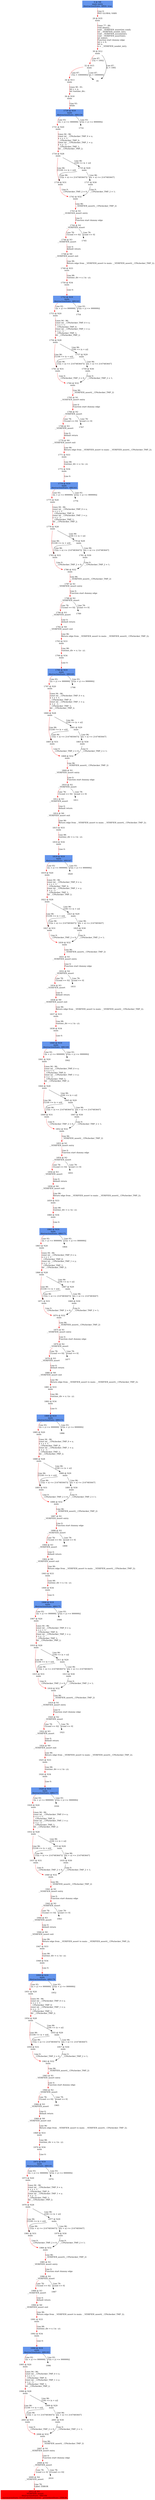 digraph ARG {
node [style="filled" shape="box" color="white"]
0 [fillcolor="cornflowerblue" label="0 @ N8\nmain entry\nAbstractionState: ABS0: true\n" id="0"]
29 [label="29 @ N35\nmain\n" id="29"]
30 [label="30 @ N12\nmain\n" id="30"]
32 [label="32 @ N15\nmain\n" id="32"]
34 [label="34 @ N13\nmain\n" id="34"]
36 [label="36 @ N18\nmain\n" id="36"]
1730 [fillcolor="cornflowerblue" label="1730 @ N19\nmain\nAbstractionState: ABS159\n" id="1730"]
1731 [label="1731 @ N20\nmain\n" id="1731"]
1734 [label="1734 @ N28\nmain\n" id="1734"]
1739 [label="1739 @ N31\nmain\n" id="1739"]
1742 [label="1742 @ N32\nmain\n" id="1742"]
1743 [label="1743 @ N1\n__VERIFIER_assert entry\n" id="1743"]
1744 [label="1744 @ N2\n__VERIFIER_assert\n" id="1744"]
1746 [label="1746 @ N3\n__VERIFIER_assert\n" id="1746"]
1748 [label="1748 @ N0\n__VERIFIER_assert exit\n" id="1748"]
1749 [label="1749 @ N33\nmain\n" id="1749"]
1750 [label="1750 @ N34\nmain\n" id="1750"]
1752 [fillcolor="cornflowerblue" label="1752 @ N19\nmain\nAbstractionState: ABS161\n" id="1752"]
1753 [label="1753 @ N20\nmain\n" id="1753"]
1756 [label="1756 @ N28\nmain\n" id="1756"]
1761 [label="1761 @ N31\nmain\n" id="1761"]
1764 [label="1764 @ N32\nmain\n" id="1764"]
1765 [label="1765 @ N1\n__VERIFIER_assert entry\n" id="1765"]
1766 [label="1766 @ N2\n__VERIFIER_assert\n" id="1766"]
1768 [label="1768 @ N3\n__VERIFIER_assert\n" id="1768"]
1770 [label="1770 @ N0\n__VERIFIER_assert exit\n" id="1770"]
1771 [label="1771 @ N33\nmain\n" id="1771"]
1772 [label="1772 @ N34\nmain\n" id="1772"]
1774 [fillcolor="cornflowerblue" label="1774 @ N19\nmain\nAbstractionState: ABS163\n" id="1774"]
1775 [label="1775 @ N20\nmain\n" id="1775"]
1778 [label="1778 @ N28\nmain\n" id="1778"]
1783 [label="1783 @ N31\nmain\n" id="1783"]
1786 [label="1786 @ N32\nmain\n" id="1786"]
1787 [label="1787 @ N1\n__VERIFIER_assert entry\n" id="1787"]
1788 [label="1788 @ N2\n__VERIFIER_assert\n" id="1788"]
1790 [label="1790 @ N3\n__VERIFIER_assert\n" id="1790"]
1792 [label="1792 @ N0\n__VERIFIER_assert exit\n" id="1792"]
1793 [label="1793 @ N33\nmain\n" id="1793"]
1794 [label="1794 @ N34\nmain\n" id="1794"]
1796 [fillcolor="cornflowerblue" label="1796 @ N19\nmain\nAbstractionState: ABS165\n" id="1796"]
1797 [label="1797 @ N20\nmain\n" id="1797"]
1800 [label="1800 @ N28\nmain\n" id="1800"]
1805 [label="1805 @ N31\nmain\n" id="1805"]
1808 [label="1808 @ N32\nmain\n" id="1808"]
1809 [label="1809 @ N1\n__VERIFIER_assert entry\n" id="1809"]
1810 [label="1810 @ N2\n__VERIFIER_assert\n" id="1810"]
1812 [label="1812 @ N3\n__VERIFIER_assert\n" id="1812"]
1814 [label="1814 @ N0\n__VERIFIER_assert exit\n" id="1814"]
1815 [label="1815 @ N33\nmain\n" id="1815"]
1816 [label="1816 @ N34\nmain\n" id="1816"]
1818 [fillcolor="cornflowerblue" label="1818 @ N19\nmain\nAbstractionState: ABS167\n" id="1818"]
1819 [label="1819 @ N20\nmain\n" id="1819"]
1822 [label="1822 @ N28\nmain\n" id="1822"]
1827 [label="1827 @ N31\nmain\n" id="1827"]
1830 [label="1830 @ N32\nmain\n" id="1830"]
1831 [label="1831 @ N1\n__VERIFIER_assert entry\n" id="1831"]
1832 [label="1832 @ N2\n__VERIFIER_assert\n" id="1832"]
1834 [label="1834 @ N3\n__VERIFIER_assert\n" id="1834"]
1836 [label="1836 @ N0\n__VERIFIER_assert exit\n" id="1836"]
1837 [label="1837 @ N33\nmain\n" id="1837"]
1838 [label="1838 @ N34\nmain\n" id="1838"]
1840 [fillcolor="cornflowerblue" label="1840 @ N19\nmain\nAbstractionState: ABS169\n" id="1840"]
1841 [label="1841 @ N20\nmain\n" id="1841"]
1844 [label="1844 @ N28\nmain\n" id="1844"]
1849 [label="1849 @ N31\nmain\n" id="1849"]
1852 [label="1852 @ N32\nmain\n" id="1852"]
1853 [label="1853 @ N1\n__VERIFIER_assert entry\n" id="1853"]
1854 [label="1854 @ N2\n__VERIFIER_assert\n" id="1854"]
1856 [label="1856 @ N3\n__VERIFIER_assert\n" id="1856"]
1858 [label="1858 @ N0\n__VERIFIER_assert exit\n" id="1858"]
1859 [label="1859 @ N33\nmain\n" id="1859"]
1860 [label="1860 @ N34\nmain\n" id="1860"]
1862 [fillcolor="cornflowerblue" label="1862 @ N19\nmain\nAbstractionState: ABS171\n" id="1862"]
1863 [label="1863 @ N20\nmain\n" id="1863"]
1866 [label="1866 @ N28\nmain\n" id="1866"]
1871 [label="1871 @ N31\nmain\n" id="1871"]
1874 [label="1874 @ N32\nmain\n" id="1874"]
1875 [label="1875 @ N1\n__VERIFIER_assert entry\n" id="1875"]
1876 [label="1876 @ N2\n__VERIFIER_assert\n" id="1876"]
1878 [label="1878 @ N3\n__VERIFIER_assert\n" id="1878"]
1880 [label="1880 @ N0\n__VERIFIER_assert exit\n" id="1880"]
1881 [label="1881 @ N33\nmain\n" id="1881"]
1882 [label="1882 @ N34\nmain\n" id="1882"]
1884 [fillcolor="cornflowerblue" label="1884 @ N19\nmain\nAbstractionState: ABS173\n" id="1884"]
1885 [label="1885 @ N20\nmain\n" id="1885"]
1888 [label="1888 @ N28\nmain\n" id="1888"]
1893 [label="1893 @ N31\nmain\n" id="1893"]
1896 [label="1896 @ N32\nmain\n" id="1896"]
1897 [label="1897 @ N1\n__VERIFIER_assert entry\n" id="1897"]
1898 [label="1898 @ N2\n__VERIFIER_assert\n" id="1898"]
1900 [label="1900 @ N3\n__VERIFIER_assert\n" id="1900"]
1902 [label="1902 @ N0\n__VERIFIER_assert exit\n" id="1902"]
1903 [label="1903 @ N33\nmain\n" id="1903"]
1904 [label="1904 @ N34\nmain\n" id="1904"]
1906 [fillcolor="cornflowerblue" label="1906 @ N19\nmain\nAbstractionState: ABS175\n" id="1906"]
1907 [label="1907 @ N20\nmain\n" id="1907"]
1910 [label="1910 @ N28\nmain\n" id="1910"]
1915 [label="1915 @ N31\nmain\n" id="1915"]
1918 [label="1918 @ N32\nmain\n" id="1918"]
1919 [label="1919 @ N1\n__VERIFIER_assert entry\n" id="1919"]
1920 [label="1920 @ N2\n__VERIFIER_assert\n" id="1920"]
1922 [label="1922 @ N3\n__VERIFIER_assert\n" id="1922"]
1924 [label="1924 @ N0\n__VERIFIER_assert exit\n" id="1924"]
1925 [label="1925 @ N33\nmain\n" id="1925"]
1926 [label="1926 @ N34\nmain\n" id="1926"]
1928 [fillcolor="cornflowerblue" label="1928 @ N19\nmain\nAbstractionState: ABS177\n" id="1928"]
1929 [label="1929 @ N20\nmain\n" id="1929"]
1932 [label="1932 @ N28\nmain\n" id="1932"]
1937 [label="1937 @ N31\nmain\n" id="1937"]
1940 [label="1940 @ N32\nmain\n" id="1940"]
1941 [label="1941 @ N1\n__VERIFIER_assert entry\n" id="1941"]
1942 [label="1942 @ N2\n__VERIFIER_assert\n" id="1942"]
1944 [label="1944 @ N3\n__VERIFIER_assert\n" id="1944"]
1946 [label="1946 @ N0\n__VERIFIER_assert exit\n" id="1946"]
1947 [label="1947 @ N33\nmain\n" id="1947"]
1948 [label="1948 @ N34\nmain\n" id="1948"]
1950 [fillcolor="cornflowerblue" label="1950 @ N19\nmain\nAbstractionState: ABS179\n" id="1950"]
1951 [label="1951 @ N20\nmain\n" id="1951"]
1954 [label="1954 @ N28\nmain\n" id="1954"]
1959 [label="1959 @ N31\nmain\n" id="1959"]
1962 [label="1962 @ N32\nmain\n" id="1962"]
1963 [label="1963 @ N1\n__VERIFIER_assert entry\n" id="1963"]
1964 [label="1964 @ N2\n__VERIFIER_assert\n" id="1964"]
1966 [label="1966 @ N3\n__VERIFIER_assert\n" id="1966"]
1968 [label="1968 @ N0\n__VERIFIER_assert exit\n" id="1968"]
1969 [label="1969 @ N33\nmain\n" id="1969"]
1970 [label="1970 @ N34\nmain\n" id="1970"]
1972 [fillcolor="cornflowerblue" label="1972 @ N19\nmain\nAbstractionState: ABS181\n" id="1972"]
1973 [label="1973 @ N20\nmain\n" id="1973"]
1976 [label="1976 @ N28\nmain\n" id="1976"]
1981 [label="1981 @ N31\nmain\n" id="1981"]
1984 [label="1984 @ N32\nmain\n" id="1984"]
1985 [label="1985 @ N1\n__VERIFIER_assert entry\n" id="1985"]
1986 [label="1986 @ N2\n__VERIFIER_assert\n" id="1986"]
1988 [label="1988 @ N3\n__VERIFIER_assert\n" id="1988"]
1990 [label="1990 @ N0\n__VERIFIER_assert exit\n" id="1990"]
1991 [label="1991 @ N33\nmain\n" id="1991"]
1992 [label="1992 @ N34\nmain\n" id="1992"]
1994 [fillcolor="cornflowerblue" label="1994 @ N19\nmain\nAbstractionState: ABS183\n" id="1994"]
1995 [label="1995 @ N20\nmain\n" id="1995"]
1998 [label="1998 @ N28\nmain\n" id="1998"]
2003 [label="2003 @ N31\nmain\n" id="2003"]
2006 [label="2006 @ N32\nmain\n" id="2006"]
2007 [label="2007 @ N1\n__VERIFIER_assert entry\n" id="2007"]
2008 [label="2008 @ N2\n__VERIFIER_assert\n" id="2008"]
2009 [label="2009 @ N4\n__VERIFIER_assert\n" id="2009"]
2012 [fillcolor="red" label="2012 @ N5\n__VERIFIER_assert\nAbstractionState: ABS184\n AutomatonState: ErrorLabelAutomaton: _predefinedState_ERROR\n" id="2012"]
1999 [label="1999 @ N29\nmain\n" id="1999"]
2001 [label="2001 @ N30\nmain\n" id="2001"]
1977 [label="1977 @ N29\nmain\n" id="1977"]
1979 [label="1979 @ N30\nmain\n" id="1979"]
1955 [label="1955 @ N29\nmain\n" id="1955"]
1957 [label="1957 @ N30\nmain\n" id="1957"]
1933 [label="1933 @ N29\nmain\n" id="1933"]
1935 [label="1935 @ N30\nmain\n" id="1935"]
1911 [label="1911 @ N29\nmain\n" id="1911"]
1913 [label="1913 @ N30\nmain\n" id="1913"]
1889 [label="1889 @ N29\nmain\n" id="1889"]
1891 [label="1891 @ N30\nmain\n" id="1891"]
1867 [label="1867 @ N29\nmain\n" id="1867"]
1869 [label="1869 @ N30\nmain\n" id="1869"]
1845 [label="1845 @ N29\nmain\n" id="1845"]
1847 [label="1847 @ N30\nmain\n" id="1847"]
1823 [label="1823 @ N29\nmain\n" id="1823"]
1825 [label="1825 @ N30\nmain\n" id="1825"]
1801 [label="1801 @ N29\nmain\n" id="1801"]
1803 [label="1803 @ N30\nmain\n" id="1803"]
1779 [label="1779 @ N29\nmain\n" id="1779"]
1781 [label="1781 @ N30\nmain\n" id="1781"]
1757 [label="1757 @ N29\nmain\n" id="1757"]
1759 [label="1759 @ N30\nmain\n" id="1759"]
1735 [label="1735 @ N29\nmain\n" id="1735"]
1737 [label="1737 @ N30\nmain\n" id="1737"]
0 -> 29 [color="red" label="Line 0: \lINIT GLOBAL VARS\l" id="0 -> 29"]
29 -> 30 [color="red" label="Lines 77 - 86: \lvoid abort();\lvoid __VERIFIER_assert(int cond);\lint __VERIFIER_nondet_int();\lvoid __VERIFIER_assume(int);\lvoid __VERIFIER_assert(int);\lint main();\lFunction start dummy edge\lint x = 0;\lint n;\ln = __VERIFIER_nondet_int();\l" id="29 -> 30"]
30 -> 32 [color="red" label="Line 87: \l[!(n < 100)]\l" id="30 -> 32"]
30 -> 35 [label="Line 87: \l[n < 100]\l" id="30 -> 35"]
32 -> 34 [color="red" label="Line 87: \l[!(n > 1000000)]\l" id="32 -> 34"]
32 -> 35 [label="Line 87: \l[n > 1000000]\l" id="32 -> 35"]
34 -> 36 [color="red" label="Lines 90 - 91: \lint y = n;\lint runtime_div;\l" id="34 -> 36"]
36 -> 1730 [color="red" label="Line 93: \lwhile\l" id="36 -> 1730"]
1730 -> 1731 [color="red" label="Line 93: \l[(x + y) <= 999999]\l" id="1730 -> 1731"]
1730 -> 1732 [label="Line 93: \l[!((x + y) <= 999999)]\l" id="1730 -> 1732"]
1731 -> 1734 [color="red" label="Lines 94 - 96: \lconst int __CPAchecker_TMP_0 = x;\lx = x + 1;\l__CPAchecker_TMP_0;\lconst int __CPAchecker_TMP_1 = y;\ly = y - 1;\l__CPAchecker_TMP_1;\lint __CPAchecker_TMP_2;\l" id="1731 -> 1734"]
1734 -> 1735 [label="Line 96: \l[100 <= (x + n)]\l" id="1734 -> 1735"]
1734 -> 1739 [color="red" label="Line 96: \l[!(100 <= (x + n))]\l" id="1734 -> 1739"]
1739 -> 1742 [color="red" label="Line 0: \l__CPAchecker_TMP_2 = 0;\l" id="1739 -> 1742"]
1742 -> 1743 [color="red" label="Line 96: \l__VERIFIER_assert(__CPAchecker_TMP_2)\l" id="1742 -> 1743"]
1743 -> 1744 [color="red" label="Line 0: \lFunction start dummy edge\l" id="1743 -> 1744"]
1744 -> 1745 [label="Line 78: \l[cond == 0]\l" id="1744 -> 1745"]
1744 -> 1746 [color="red" label="Line 78: \l[!(cond == 0)]\l" id="1744 -> 1746"]
1746 -> 1748 [color="red" label="Line 0: \ldefault return\l" id="1746 -> 1748"]
1748 -> 1749 [color="red" label="Line 96: \lReturn edge from __VERIFIER_assert to main: __VERIFIER_assert(__CPAchecker_TMP_2);\l" id="1748 -> 1749"]
1749 -> 1750 [color="red" label="Line 98: \lruntime_div = x / (n - y);\l" id="1749 -> 1750"]
1750 -> 1752 [color="red" label="Line 0: \l\l" id="1750 -> 1752"]
1752 -> 1753 [color="red" label="Line 93: \l[(x + y) <= 999999]\l" id="1752 -> 1753"]
1752 -> 1754 [label="Line 93: \l[!((x + y) <= 999999)]\l" id="1752 -> 1754"]
1753 -> 1756 [color="red" label="Lines 94 - 96: \lconst int __CPAchecker_TMP_0 = x;\lx = x + 1;\l__CPAchecker_TMP_0;\lconst int __CPAchecker_TMP_1 = y;\ly = y - 1;\l__CPAchecker_TMP_1;\lint __CPAchecker_TMP_2;\l" id="1753 -> 1756"]
1756 -> 1757 [label="Line 96: \l[100 <= (x + n)]\l" id="1756 -> 1757"]
1756 -> 1761 [color="red" label="Line 96: \l[!(100 <= (x + n))]\l" id="1756 -> 1761"]
1761 -> 1764 [color="red" label="Line 0: \l__CPAchecker_TMP_2 = 0;\l" id="1761 -> 1764"]
1764 -> 1765 [color="red" label="Line 96: \l__VERIFIER_assert(__CPAchecker_TMP_2)\l" id="1764 -> 1765"]
1765 -> 1766 [color="red" label="Line 0: \lFunction start dummy edge\l" id="1765 -> 1766"]
1766 -> 1767 [label="Line 78: \l[cond == 0]\l" id="1766 -> 1767"]
1766 -> 1768 [color="red" label="Line 78: \l[!(cond == 0)]\l" id="1766 -> 1768"]
1768 -> 1770 [color="red" label="Line 0: \ldefault return\l" id="1768 -> 1770"]
1770 -> 1771 [color="red" label="Line 96: \lReturn edge from __VERIFIER_assert to main: __VERIFIER_assert(__CPAchecker_TMP_2);\l" id="1770 -> 1771"]
1771 -> 1772 [color="red" label="Line 98: \lruntime_div = x / (n - y);\l" id="1771 -> 1772"]
1772 -> 1774 [color="red" label="Line 0: \l\l" id="1772 -> 1774"]
1774 -> 1775 [color="red" label="Line 93: \l[(x + y) <= 999999]\l" id="1774 -> 1775"]
1774 -> 1776 [label="Line 93: \l[!((x + y) <= 999999)]\l" id="1774 -> 1776"]
1775 -> 1778 [color="red" label="Lines 94 - 96: \lconst int __CPAchecker_TMP_0 = x;\lx = x + 1;\l__CPAchecker_TMP_0;\lconst int __CPAchecker_TMP_1 = y;\ly = y - 1;\l__CPAchecker_TMP_1;\lint __CPAchecker_TMP_2;\l" id="1775 -> 1778"]
1778 -> 1779 [label="Line 96: \l[100 <= (x + n)]\l" id="1778 -> 1779"]
1778 -> 1783 [color="red" label="Line 96: \l[!(100 <= (x + n))]\l" id="1778 -> 1783"]
1783 -> 1786 [color="red" label="Line 0: \l__CPAchecker_TMP_2 = 0;\l" id="1783 -> 1786"]
1786 -> 1787 [color="red" label="Line 96: \l__VERIFIER_assert(__CPAchecker_TMP_2)\l" id="1786 -> 1787"]
1787 -> 1788 [color="red" label="Line 0: \lFunction start dummy edge\l" id="1787 -> 1788"]
1788 -> 1789 [label="Line 78: \l[cond == 0]\l" id="1788 -> 1789"]
1788 -> 1790 [color="red" label="Line 78: \l[!(cond == 0)]\l" id="1788 -> 1790"]
1790 -> 1792 [color="red" label="Line 0: \ldefault return\l" id="1790 -> 1792"]
1792 -> 1793 [color="red" label="Line 96: \lReturn edge from __VERIFIER_assert to main: __VERIFIER_assert(__CPAchecker_TMP_2);\l" id="1792 -> 1793"]
1793 -> 1794 [color="red" label="Line 98: \lruntime_div = x / (n - y);\l" id="1793 -> 1794"]
1794 -> 1796 [color="red" label="Line 0: \l\l" id="1794 -> 1796"]
1796 -> 1797 [color="red" label="Line 93: \l[(x + y) <= 999999]\l" id="1796 -> 1797"]
1796 -> 1798 [label="Line 93: \l[!((x + y) <= 999999)]\l" id="1796 -> 1798"]
1797 -> 1800 [color="red" label="Lines 94 - 96: \lconst int __CPAchecker_TMP_0 = x;\lx = x + 1;\l__CPAchecker_TMP_0;\lconst int __CPAchecker_TMP_1 = y;\ly = y - 1;\l__CPAchecker_TMP_1;\lint __CPAchecker_TMP_2;\l" id="1797 -> 1800"]
1800 -> 1801 [label="Line 96: \l[100 <= (x + n)]\l" id="1800 -> 1801"]
1800 -> 1805 [color="red" label="Line 96: \l[!(100 <= (x + n))]\l" id="1800 -> 1805"]
1805 -> 1808 [color="red" label="Line 0: \l__CPAchecker_TMP_2 = 0;\l" id="1805 -> 1808"]
1808 -> 1809 [color="red" label="Line 96: \l__VERIFIER_assert(__CPAchecker_TMP_2)\l" id="1808 -> 1809"]
1809 -> 1810 [color="red" label="Line 0: \lFunction start dummy edge\l" id="1809 -> 1810"]
1810 -> 1811 [label="Line 78: \l[cond == 0]\l" id="1810 -> 1811"]
1810 -> 1812 [color="red" label="Line 78: \l[!(cond == 0)]\l" id="1810 -> 1812"]
1812 -> 1814 [color="red" label="Line 0: \ldefault return\l" id="1812 -> 1814"]
1814 -> 1815 [color="red" label="Line 96: \lReturn edge from __VERIFIER_assert to main: __VERIFIER_assert(__CPAchecker_TMP_2);\l" id="1814 -> 1815"]
1815 -> 1816 [color="red" label="Line 98: \lruntime_div = x / (n - y);\l" id="1815 -> 1816"]
1816 -> 1818 [color="red" label="Line 0: \l\l" id="1816 -> 1818"]
1818 -> 1819 [color="red" label="Line 93: \l[(x + y) <= 999999]\l" id="1818 -> 1819"]
1818 -> 1820 [label="Line 93: \l[!((x + y) <= 999999)]\l" id="1818 -> 1820"]
1819 -> 1822 [color="red" label="Lines 94 - 96: \lconst int __CPAchecker_TMP_0 = x;\lx = x + 1;\l__CPAchecker_TMP_0;\lconst int __CPAchecker_TMP_1 = y;\ly = y - 1;\l__CPAchecker_TMP_1;\lint __CPAchecker_TMP_2;\l" id="1819 -> 1822"]
1822 -> 1823 [label="Line 96: \l[100 <= (x + n)]\l" id="1822 -> 1823"]
1822 -> 1827 [color="red" label="Line 96: \l[!(100 <= (x + n))]\l" id="1822 -> 1827"]
1827 -> 1830 [color="red" label="Line 0: \l__CPAchecker_TMP_2 = 0;\l" id="1827 -> 1830"]
1830 -> 1831 [color="red" label="Line 96: \l__VERIFIER_assert(__CPAchecker_TMP_2)\l" id="1830 -> 1831"]
1831 -> 1832 [color="red" label="Line 0: \lFunction start dummy edge\l" id="1831 -> 1832"]
1832 -> 1833 [label="Line 78: \l[cond == 0]\l" id="1832 -> 1833"]
1832 -> 1834 [color="red" label="Line 78: \l[!(cond == 0)]\l" id="1832 -> 1834"]
1834 -> 1836 [color="red" label="Line 0: \ldefault return\l" id="1834 -> 1836"]
1836 -> 1837 [color="red" label="Line 96: \lReturn edge from __VERIFIER_assert to main: __VERIFIER_assert(__CPAchecker_TMP_2);\l" id="1836 -> 1837"]
1837 -> 1838 [color="red" label="Line 98: \lruntime_div = x / (n - y);\l" id="1837 -> 1838"]
1838 -> 1840 [color="red" label="Line 0: \l\l" id="1838 -> 1840"]
1840 -> 1841 [color="red" label="Line 93: \l[(x + y) <= 999999]\l" id="1840 -> 1841"]
1840 -> 1842 [label="Line 93: \l[!((x + y) <= 999999)]\l" id="1840 -> 1842"]
1841 -> 1844 [color="red" label="Lines 94 - 96: \lconst int __CPAchecker_TMP_0 = x;\lx = x + 1;\l__CPAchecker_TMP_0;\lconst int __CPAchecker_TMP_1 = y;\ly = y - 1;\l__CPAchecker_TMP_1;\lint __CPAchecker_TMP_2;\l" id="1841 -> 1844"]
1844 -> 1845 [label="Line 96: \l[100 <= (x + n)]\l" id="1844 -> 1845"]
1844 -> 1849 [color="red" label="Line 96: \l[!(100 <= (x + n))]\l" id="1844 -> 1849"]
1849 -> 1852 [color="red" label="Line 0: \l__CPAchecker_TMP_2 = 0;\l" id="1849 -> 1852"]
1852 -> 1853 [color="red" label="Line 96: \l__VERIFIER_assert(__CPAchecker_TMP_2)\l" id="1852 -> 1853"]
1853 -> 1854 [color="red" label="Line 0: \lFunction start dummy edge\l" id="1853 -> 1854"]
1854 -> 1855 [label="Line 78: \l[cond == 0]\l" id="1854 -> 1855"]
1854 -> 1856 [color="red" label="Line 78: \l[!(cond == 0)]\l" id="1854 -> 1856"]
1856 -> 1858 [color="red" label="Line 0: \ldefault return\l" id="1856 -> 1858"]
1858 -> 1859 [color="red" label="Line 96: \lReturn edge from __VERIFIER_assert to main: __VERIFIER_assert(__CPAchecker_TMP_2);\l" id="1858 -> 1859"]
1859 -> 1860 [color="red" label="Line 98: \lruntime_div = x / (n - y);\l" id="1859 -> 1860"]
1860 -> 1862 [color="red" label="Line 0: \l\l" id="1860 -> 1862"]
1862 -> 1863 [color="red" label="Line 93: \l[(x + y) <= 999999]\l" id="1862 -> 1863"]
1862 -> 1864 [label="Line 93: \l[!((x + y) <= 999999)]\l" id="1862 -> 1864"]
1863 -> 1866 [color="red" label="Lines 94 - 96: \lconst int __CPAchecker_TMP_0 = x;\lx = x + 1;\l__CPAchecker_TMP_0;\lconst int __CPAchecker_TMP_1 = y;\ly = y - 1;\l__CPAchecker_TMP_1;\lint __CPAchecker_TMP_2;\l" id="1863 -> 1866"]
1866 -> 1867 [label="Line 96: \l[100 <= (x + n)]\l" id="1866 -> 1867"]
1866 -> 1871 [color="red" label="Line 96: \l[!(100 <= (x + n))]\l" id="1866 -> 1871"]
1871 -> 1874 [color="red" label="Line 0: \l__CPAchecker_TMP_2 = 0;\l" id="1871 -> 1874"]
1874 -> 1875 [color="red" label="Line 96: \l__VERIFIER_assert(__CPAchecker_TMP_2)\l" id="1874 -> 1875"]
1875 -> 1876 [color="red" label="Line 0: \lFunction start dummy edge\l" id="1875 -> 1876"]
1876 -> 1877 [label="Line 78: \l[cond == 0]\l" id="1876 -> 1877"]
1876 -> 1878 [color="red" label="Line 78: \l[!(cond == 0)]\l" id="1876 -> 1878"]
1878 -> 1880 [color="red" label="Line 0: \ldefault return\l" id="1878 -> 1880"]
1880 -> 1881 [color="red" label="Line 96: \lReturn edge from __VERIFIER_assert to main: __VERIFIER_assert(__CPAchecker_TMP_2);\l" id="1880 -> 1881"]
1881 -> 1882 [color="red" label="Line 98: \lruntime_div = x / (n - y);\l" id="1881 -> 1882"]
1882 -> 1884 [color="red" label="Line 0: \l\l" id="1882 -> 1884"]
1884 -> 1885 [color="red" label="Line 93: \l[(x + y) <= 999999]\l" id="1884 -> 1885"]
1884 -> 1886 [label="Line 93: \l[!((x + y) <= 999999)]\l" id="1884 -> 1886"]
1885 -> 1888 [color="red" label="Lines 94 - 96: \lconst int __CPAchecker_TMP_0 = x;\lx = x + 1;\l__CPAchecker_TMP_0;\lconst int __CPAchecker_TMP_1 = y;\ly = y - 1;\l__CPAchecker_TMP_1;\lint __CPAchecker_TMP_2;\l" id="1885 -> 1888"]
1888 -> 1889 [label="Line 96: \l[100 <= (x + n)]\l" id="1888 -> 1889"]
1888 -> 1893 [color="red" label="Line 96: \l[!(100 <= (x + n))]\l" id="1888 -> 1893"]
1893 -> 1896 [color="red" label="Line 0: \l__CPAchecker_TMP_2 = 0;\l" id="1893 -> 1896"]
1896 -> 1897 [color="red" label="Line 96: \l__VERIFIER_assert(__CPAchecker_TMP_2)\l" id="1896 -> 1897"]
1897 -> 1898 [color="red" label="Line 0: \lFunction start dummy edge\l" id="1897 -> 1898"]
1898 -> 1899 [label="Line 78: \l[cond == 0]\l" id="1898 -> 1899"]
1898 -> 1900 [color="red" label="Line 78: \l[!(cond == 0)]\l" id="1898 -> 1900"]
1900 -> 1902 [color="red" label="Line 0: \ldefault return\l" id="1900 -> 1902"]
1902 -> 1903 [color="red" label="Line 96: \lReturn edge from __VERIFIER_assert to main: __VERIFIER_assert(__CPAchecker_TMP_2);\l" id="1902 -> 1903"]
1903 -> 1904 [color="red" label="Line 98: \lruntime_div = x / (n - y);\l" id="1903 -> 1904"]
1904 -> 1906 [color="red" label="Line 0: \l\l" id="1904 -> 1906"]
1906 -> 1907 [color="red" label="Line 93: \l[(x + y) <= 999999]\l" id="1906 -> 1907"]
1906 -> 1908 [label="Line 93: \l[!((x + y) <= 999999)]\l" id="1906 -> 1908"]
1907 -> 1910 [color="red" label="Lines 94 - 96: \lconst int __CPAchecker_TMP_0 = x;\lx = x + 1;\l__CPAchecker_TMP_0;\lconst int __CPAchecker_TMP_1 = y;\ly = y - 1;\l__CPAchecker_TMP_1;\lint __CPAchecker_TMP_2;\l" id="1907 -> 1910"]
1910 -> 1911 [label="Line 96: \l[100 <= (x + n)]\l" id="1910 -> 1911"]
1910 -> 1915 [color="red" label="Line 96: \l[!(100 <= (x + n))]\l" id="1910 -> 1915"]
1915 -> 1918 [color="red" label="Line 0: \l__CPAchecker_TMP_2 = 0;\l" id="1915 -> 1918"]
1918 -> 1919 [color="red" label="Line 96: \l__VERIFIER_assert(__CPAchecker_TMP_2)\l" id="1918 -> 1919"]
1919 -> 1920 [color="red" label="Line 0: \lFunction start dummy edge\l" id="1919 -> 1920"]
1920 -> 1921 [label="Line 78: \l[cond == 0]\l" id="1920 -> 1921"]
1920 -> 1922 [color="red" label="Line 78: \l[!(cond == 0)]\l" id="1920 -> 1922"]
1922 -> 1924 [color="red" label="Line 0: \ldefault return\l" id="1922 -> 1924"]
1924 -> 1925 [color="red" label="Line 96: \lReturn edge from __VERIFIER_assert to main: __VERIFIER_assert(__CPAchecker_TMP_2);\l" id="1924 -> 1925"]
1925 -> 1926 [color="red" label="Line 98: \lruntime_div = x / (n - y);\l" id="1925 -> 1926"]
1926 -> 1928 [color="red" label="Line 0: \l\l" id="1926 -> 1928"]
1928 -> 1929 [color="red" label="Line 93: \l[(x + y) <= 999999]\l" id="1928 -> 1929"]
1928 -> 1930 [label="Line 93: \l[!((x + y) <= 999999)]\l" id="1928 -> 1930"]
1929 -> 1932 [color="red" label="Lines 94 - 96: \lconst int __CPAchecker_TMP_0 = x;\lx = x + 1;\l__CPAchecker_TMP_0;\lconst int __CPAchecker_TMP_1 = y;\ly = y - 1;\l__CPAchecker_TMP_1;\lint __CPAchecker_TMP_2;\l" id="1929 -> 1932"]
1932 -> 1933 [label="Line 96: \l[100 <= (x + n)]\l" id="1932 -> 1933"]
1932 -> 1937 [color="red" label="Line 96: \l[!(100 <= (x + n))]\l" id="1932 -> 1937"]
1937 -> 1940 [color="red" label="Line 0: \l__CPAchecker_TMP_2 = 0;\l" id="1937 -> 1940"]
1940 -> 1941 [color="red" label="Line 96: \l__VERIFIER_assert(__CPAchecker_TMP_2)\l" id="1940 -> 1941"]
1941 -> 1942 [color="red" label="Line 0: \lFunction start dummy edge\l" id="1941 -> 1942"]
1942 -> 1943 [label="Line 78: \l[cond == 0]\l" id="1942 -> 1943"]
1942 -> 1944 [color="red" label="Line 78: \l[!(cond == 0)]\l" id="1942 -> 1944"]
1944 -> 1946 [color="red" label="Line 0: \ldefault return\l" id="1944 -> 1946"]
1946 -> 1947 [color="red" label="Line 96: \lReturn edge from __VERIFIER_assert to main: __VERIFIER_assert(__CPAchecker_TMP_2);\l" id="1946 -> 1947"]
1947 -> 1948 [color="red" label="Line 98: \lruntime_div = x / (n - y);\l" id="1947 -> 1948"]
1948 -> 1950 [color="red" label="Line 0: \l\l" id="1948 -> 1950"]
1950 -> 1951 [color="red" label="Line 93: \l[(x + y) <= 999999]\l" id="1950 -> 1951"]
1950 -> 1952 [label="Line 93: \l[!((x + y) <= 999999)]\l" id="1950 -> 1952"]
1951 -> 1954 [color="red" label="Lines 94 - 96: \lconst int __CPAchecker_TMP_0 = x;\lx = x + 1;\l__CPAchecker_TMP_0;\lconst int __CPAchecker_TMP_1 = y;\ly = y - 1;\l__CPAchecker_TMP_1;\lint __CPAchecker_TMP_2;\l" id="1951 -> 1954"]
1954 -> 1955 [label="Line 96: \l[100 <= (x + n)]\l" id="1954 -> 1955"]
1954 -> 1959 [color="red" label="Line 96: \l[!(100 <= (x + n))]\l" id="1954 -> 1959"]
1959 -> 1962 [color="red" label="Line 0: \l__CPAchecker_TMP_2 = 0;\l" id="1959 -> 1962"]
1962 -> 1963 [color="red" label="Line 96: \l__VERIFIER_assert(__CPAchecker_TMP_2)\l" id="1962 -> 1963"]
1963 -> 1964 [color="red" label="Line 0: \lFunction start dummy edge\l" id="1963 -> 1964"]
1964 -> 1965 [label="Line 78: \l[cond == 0]\l" id="1964 -> 1965"]
1964 -> 1966 [color="red" label="Line 78: \l[!(cond == 0)]\l" id="1964 -> 1966"]
1966 -> 1968 [color="red" label="Line 0: \ldefault return\l" id="1966 -> 1968"]
1968 -> 1969 [color="red" label="Line 96: \lReturn edge from __VERIFIER_assert to main: __VERIFIER_assert(__CPAchecker_TMP_2);\l" id="1968 -> 1969"]
1969 -> 1970 [color="red" label="Line 98: \lruntime_div = x / (n - y);\l" id="1969 -> 1970"]
1970 -> 1972 [color="red" label="Line 0: \l\l" id="1970 -> 1972"]
1972 -> 1973 [color="red" label="Line 93: \l[(x + y) <= 999999]\l" id="1972 -> 1973"]
1972 -> 1974 [label="Line 93: \l[!((x + y) <= 999999)]\l" id="1972 -> 1974"]
1973 -> 1976 [color="red" label="Lines 94 - 96: \lconst int __CPAchecker_TMP_0 = x;\lx = x + 1;\l__CPAchecker_TMP_0;\lconst int __CPAchecker_TMP_1 = y;\ly = y - 1;\l__CPAchecker_TMP_1;\lint __CPAchecker_TMP_2;\l" id="1973 -> 1976"]
1976 -> 1977 [label="Line 96: \l[100 <= (x + n)]\l" id="1976 -> 1977"]
1976 -> 1981 [color="red" label="Line 96: \l[!(100 <= (x + n))]\l" id="1976 -> 1981"]
1981 -> 1984 [color="red" label="Line 0: \l__CPAchecker_TMP_2 = 0;\l" id="1981 -> 1984"]
1984 -> 1985 [color="red" label="Line 96: \l__VERIFIER_assert(__CPAchecker_TMP_2)\l" id="1984 -> 1985"]
1985 -> 1986 [color="red" label="Line 0: \lFunction start dummy edge\l" id="1985 -> 1986"]
1986 -> 1987 [label="Line 78: \l[cond == 0]\l" id="1986 -> 1987"]
1986 -> 1988 [color="red" label="Line 78: \l[!(cond == 0)]\l" id="1986 -> 1988"]
1988 -> 1990 [color="red" label="Line 0: \ldefault return\l" id="1988 -> 1990"]
1990 -> 1991 [color="red" label="Line 96: \lReturn edge from __VERIFIER_assert to main: __VERIFIER_assert(__CPAchecker_TMP_2);\l" id="1990 -> 1991"]
1991 -> 1992 [color="red" label="Line 98: \lruntime_div = x / (n - y);\l" id="1991 -> 1992"]
1992 -> 1994 [color="red" label="Line 0: \l\l" id="1992 -> 1994"]
1994 -> 1995 [color="red" label="Line 93: \l[(x + y) <= 999999]\l" id="1994 -> 1995"]
1994 -> 1996 [label="Line 93: \l[!((x + y) <= 999999)]\l" id="1994 -> 1996"]
1995 -> 1998 [color="red" label="Lines 94 - 96: \lconst int __CPAchecker_TMP_0 = x;\lx = x + 1;\l__CPAchecker_TMP_0;\lconst int __CPAchecker_TMP_1 = y;\ly = y - 1;\l__CPAchecker_TMP_1;\lint __CPAchecker_TMP_2;\l" id="1995 -> 1998"]
1998 -> 1999 [label="Line 96: \l[100 <= (x + n)]\l" id="1998 -> 1999"]
1998 -> 2003 [color="red" label="Line 96: \l[!(100 <= (x + n))]\l" id="1998 -> 2003"]
2003 -> 2006 [color="red" label="Line 0: \l__CPAchecker_TMP_2 = 0;\l" id="2003 -> 2006"]
2006 -> 2007 [color="red" label="Line 96: \l__VERIFIER_assert(__CPAchecker_TMP_2)\l" id="2006 -> 2007"]
2007 -> 2008 [color="red" label="Line 0: \lFunction start dummy edge\l" id="2007 -> 2008"]
2008 -> 2009 [color="red" label="Line 78: \l[cond == 0]\l" id="2008 -> 2009"]
2008 -> 2010 [label="Line 78: \l[!(cond == 0)]\l" id="2008 -> 2010"]
2009 -> 2012 [color="red" label="Line 78: \lLabel: ERROR\l" id="2009 -> 2012"]
1999 -> 2001 [label="Line 96: \l[(x + n) <= 2147483647]\l" id="1999 -> 2001"]
1999 -> 2003 [label="Line 96: \l[!((x + n) <= 2147483647)]\l" id="1999 -> 2003"]
2001 -> 2006 [label="Line 0: \l__CPAchecker_TMP_2 = 1;\l" id="2001 -> 2006"]
1977 -> 1979 [label="Line 96: \l[(x + n) <= 2147483647]\l" id="1977 -> 1979"]
1977 -> 1981 [label="Line 96: \l[!((x + n) <= 2147483647)]\l" id="1977 -> 1981"]
1979 -> 1984 [label="Line 0: \l__CPAchecker_TMP_2 = 1;\l" id="1979 -> 1984"]
1955 -> 1957 [label="Line 96: \l[(x + n) <= 2147483647]\l" id="1955 -> 1957"]
1955 -> 1959 [label="Line 96: \l[!((x + n) <= 2147483647)]\l" id="1955 -> 1959"]
1957 -> 1962 [label="Line 0: \l__CPAchecker_TMP_2 = 1;\l" id="1957 -> 1962"]
1933 -> 1935 [label="Line 96: \l[(x + n) <= 2147483647]\l" id="1933 -> 1935"]
1933 -> 1937 [label="Line 96: \l[!((x + n) <= 2147483647)]\l" id="1933 -> 1937"]
1935 -> 1940 [label="Line 0: \l__CPAchecker_TMP_2 = 1;\l" id="1935 -> 1940"]
1911 -> 1913 [label="Line 96: \l[(x + n) <= 2147483647]\l" id="1911 -> 1913"]
1911 -> 1915 [label="Line 96: \l[!((x + n) <= 2147483647)]\l" id="1911 -> 1915"]
1913 -> 1918 [label="Line 0: \l__CPAchecker_TMP_2 = 1;\l" id="1913 -> 1918"]
1889 -> 1891 [label="Line 96: \l[(x + n) <= 2147483647]\l" id="1889 -> 1891"]
1889 -> 1893 [label="Line 96: \l[!((x + n) <= 2147483647)]\l" id="1889 -> 1893"]
1891 -> 1896 [label="Line 0: \l__CPAchecker_TMP_2 = 1;\l" id="1891 -> 1896"]
1867 -> 1869 [label="Line 96: \l[(x + n) <= 2147483647]\l" id="1867 -> 1869"]
1867 -> 1871 [label="Line 96: \l[!((x + n) <= 2147483647)]\l" id="1867 -> 1871"]
1869 -> 1874 [label="Line 0: \l__CPAchecker_TMP_2 = 1;\l" id="1869 -> 1874"]
1845 -> 1847 [label="Line 96: \l[(x + n) <= 2147483647]\l" id="1845 -> 1847"]
1845 -> 1849 [label="Line 96: \l[!((x + n) <= 2147483647)]\l" id="1845 -> 1849"]
1847 -> 1852 [label="Line 0: \l__CPAchecker_TMP_2 = 1;\l" id="1847 -> 1852"]
1823 -> 1825 [label="Line 96: \l[(x + n) <= 2147483647]\l" id="1823 -> 1825"]
1823 -> 1827 [label="Line 96: \l[!((x + n) <= 2147483647)]\l" id="1823 -> 1827"]
1825 -> 1830 [label="Line 0: \l__CPAchecker_TMP_2 = 1;\l" id="1825 -> 1830"]
1801 -> 1803 [label="Line 96: \l[(x + n) <= 2147483647]\l" id="1801 -> 1803"]
1801 -> 1805 [label="Line 96: \l[!((x + n) <= 2147483647)]\l" id="1801 -> 1805"]
1803 -> 1808 [label="Line 0: \l__CPAchecker_TMP_2 = 1;\l" id="1803 -> 1808"]
1779 -> 1781 [label="Line 96: \l[(x + n) <= 2147483647]\l" id="1779 -> 1781"]
1779 -> 1783 [label="Line 96: \l[!((x + n) <= 2147483647)]\l" id="1779 -> 1783"]
1781 -> 1786 [label="Line 0: \l__CPAchecker_TMP_2 = 1;\l" id="1781 -> 1786"]
1757 -> 1759 [label="Line 96: \l[(x + n) <= 2147483647]\l" id="1757 -> 1759"]
1757 -> 1761 [label="Line 96: \l[!((x + n) <= 2147483647)]\l" id="1757 -> 1761"]
1759 -> 1764 [label="Line 0: \l__CPAchecker_TMP_2 = 1;\l" id="1759 -> 1764"]
1735 -> 1737 [label="Line 96: \l[(x + n) <= 2147483647]\l" id="1735 -> 1737"]
1735 -> 1739 [label="Line 96: \l[!((x + n) <= 2147483647)]\l" id="1735 -> 1739"]
1737 -> 1742 [label="Line 0: \l__CPAchecker_TMP_2 = 1;\l" id="1737 -> 1742"]
}

